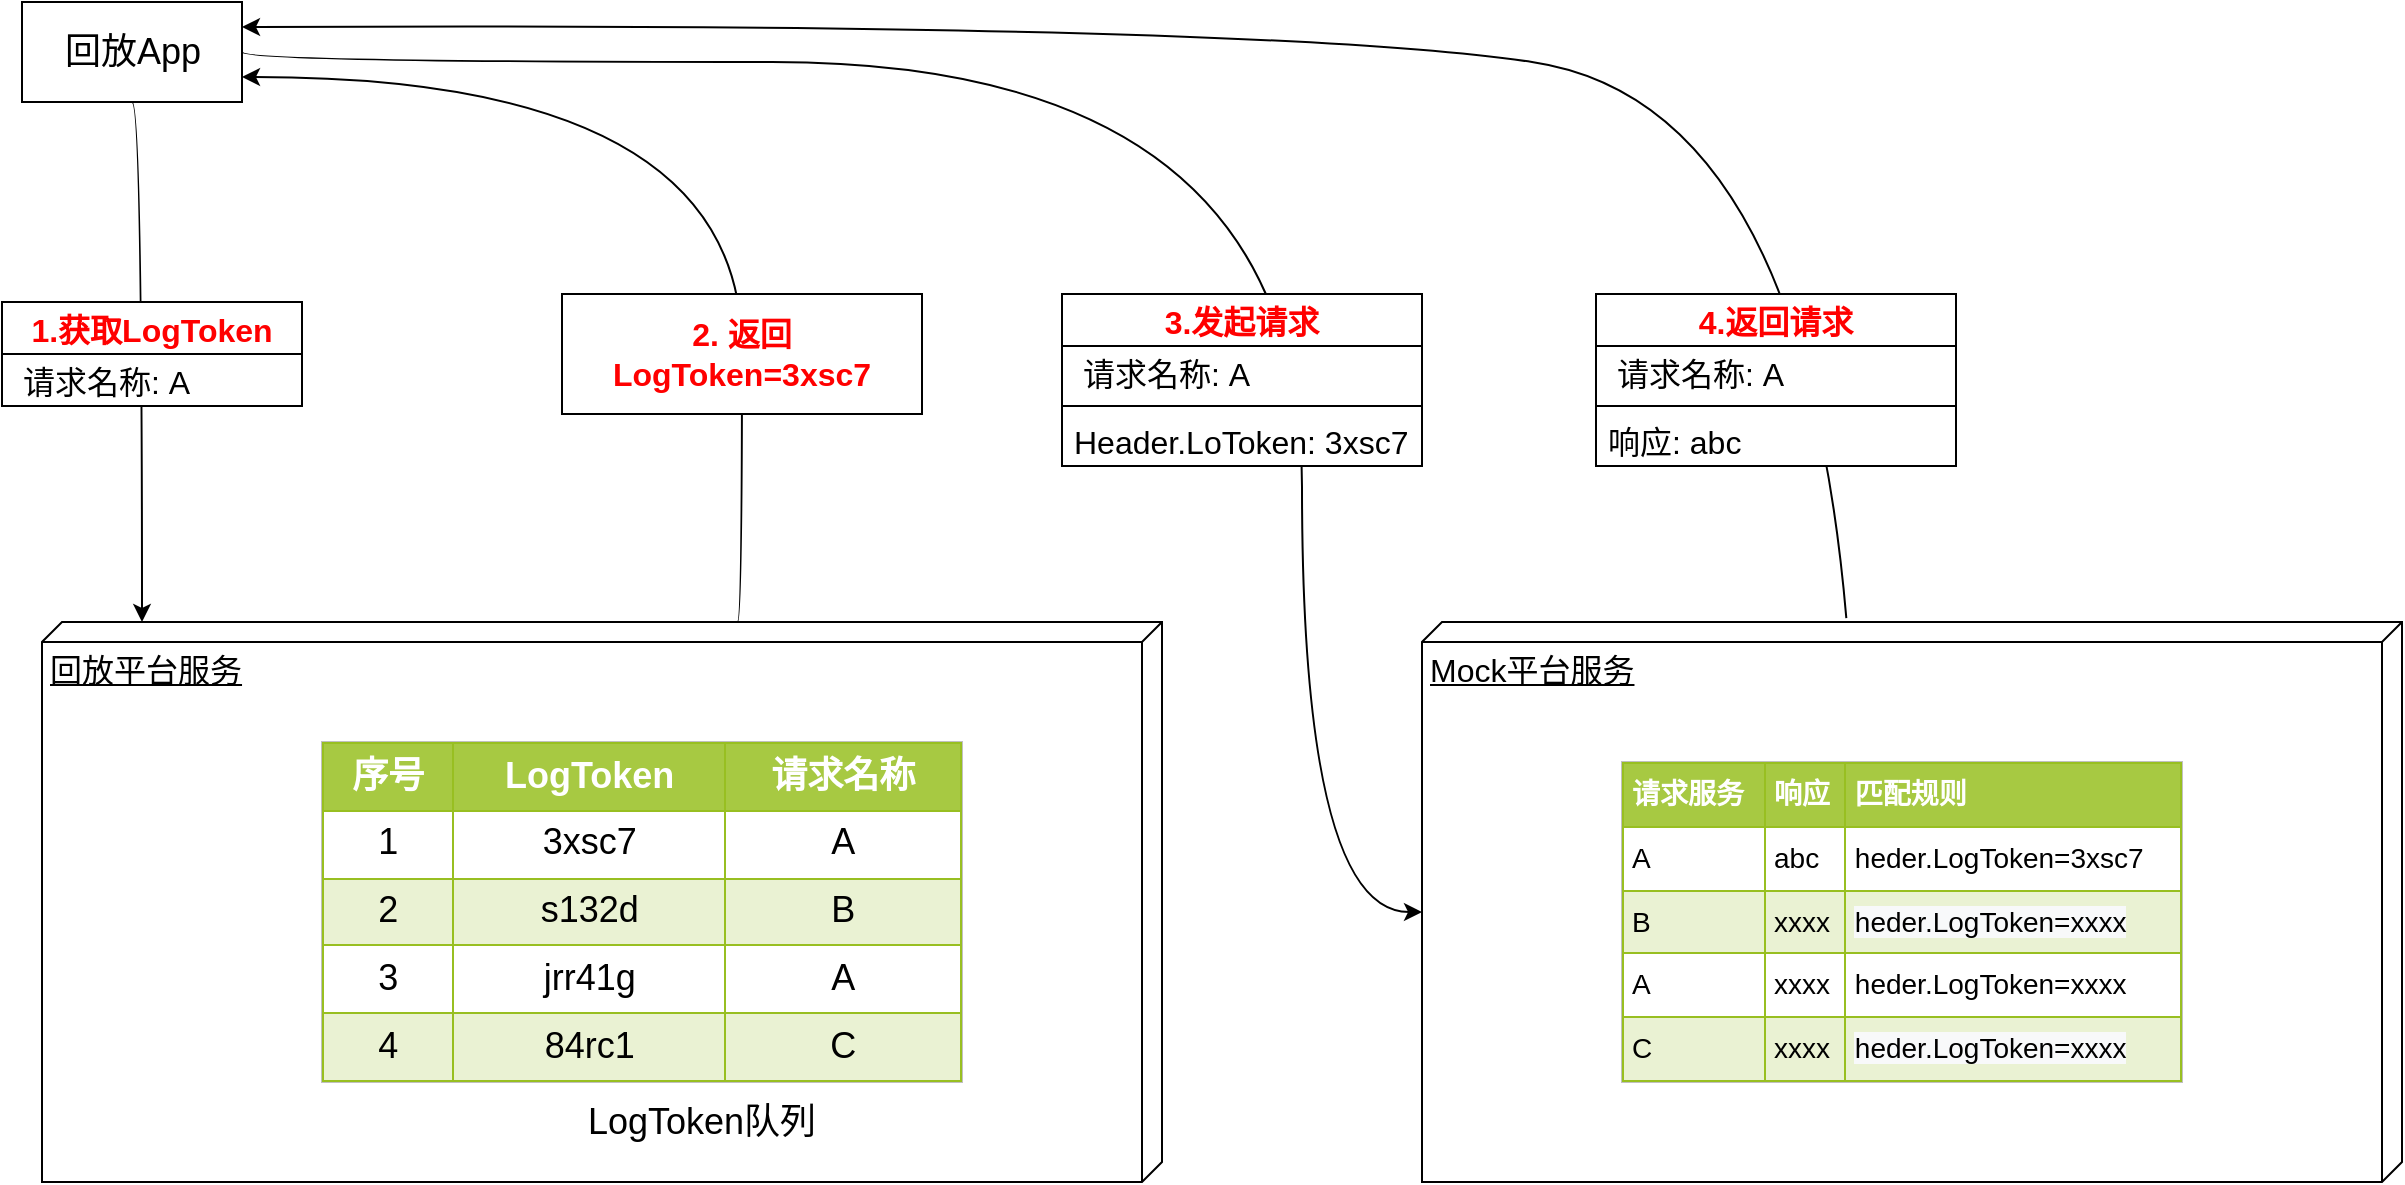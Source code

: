 <mxfile version="20.0.4" type="github">
  <diagram id="XGdQ6YxJnlsyfH55UFK4" name="Page-1">
    <mxGraphModel dx="1645" dy="1014" grid="1" gridSize="10" guides="1" tooltips="1" connect="1" arrows="1" fold="1" page="1" pageScale="1" pageWidth="827" pageHeight="1169" math="0" shadow="0">
      <root>
        <mxCell id="0" />
        <mxCell id="1" parent="0" />
        <mxCell id="3M25qD8F63HRG9UIUaZJ-57" value="Mock平台服务" style="verticalAlign=top;align=left;spacingTop=8;spacingLeft=2;spacingRight=12;shape=cube;size=10;direction=south;fontStyle=4;html=1;rounded=0;glass=0;sketch=0;fontSize=16;fillColor=#FFFFFF;" vertex="1" parent="1">
          <mxGeometry x="740" y="380" width="490" height="280" as="geometry" />
        </mxCell>
        <mxCell id="3M25qD8F63HRG9UIUaZJ-54" value="回放平台服务" style="verticalAlign=top;align=left;spacingTop=8;spacingLeft=2;spacingRight=12;shape=cube;size=10;direction=south;fontStyle=4;html=1;rounded=0;glass=0;sketch=0;fontSize=16;fillColor=#FFFFFF;" vertex="1" parent="1">
          <mxGeometry x="50" y="380" width="560" height="280" as="geometry" />
        </mxCell>
        <mxCell id="3M25qD8F63HRG9UIUaZJ-24" value="&lt;table border=&quot;1&quot; width=&quot;100%&quot; height=&quot;100%&quot; cellpadding=&quot;4&quot; style=&quot;width:100%;height:100%;border-collapse:collapse;&quot;&gt;&lt;tbody&gt;&lt;tr style=&quot;background-color:#A7C942;color:#ffffff;border:1px solid #98bf21;&quot;&gt;&lt;th&gt;序号&lt;/th&gt;&lt;th&gt;LogToken&lt;/th&gt;&lt;th&gt;请求名称&lt;/th&gt;&lt;/tr&gt;&lt;tr style=&quot;border:1px solid #98bf21;&quot;&gt;&lt;td&gt;1&lt;/td&gt;&lt;td&gt;3xsc7&lt;/td&gt;&lt;td&gt;A&lt;/td&gt;&lt;/tr&gt;&lt;tr style=&quot;background-color:#EAF2D3;border:1px solid #98bf21;&quot;&gt;&lt;td&gt;2&lt;/td&gt;&lt;td&gt;s132d&lt;/td&gt;&lt;td&gt;B&lt;/td&gt;&lt;/tr&gt;&lt;tr style=&quot;border:1px solid #98bf21;&quot;&gt;&lt;td&gt;3&lt;/td&gt;&lt;td&gt;jrr41g&lt;/td&gt;&lt;td&gt;A&lt;/td&gt;&lt;/tr&gt;&lt;tr style=&quot;background-color:#EAF2D3;border:1px solid #98bf21;&quot;&gt;&lt;td&gt;4&lt;/td&gt;&lt;td&gt;84rc1&lt;/td&gt;&lt;td&gt;C&lt;/td&gt;&lt;/tr&gt;&lt;/tbody&gt;&lt;/table&gt;" style="text;html=1;strokeColor=#c0c0c0;fillColor=#ffffff;overflow=fill;rounded=0;fontSize=18;align=center;" vertex="1" parent="1">
          <mxGeometry x="190" y="440" width="320" height="170" as="geometry" />
        </mxCell>
        <mxCell id="3M25qD8F63HRG9UIUaZJ-39" value="回放App" style="html=1;fontSize=18;" vertex="1" parent="1">
          <mxGeometry x="40" y="70" width="110" height="50" as="geometry" />
        </mxCell>
        <mxCell id="3M25qD8F63HRG9UIUaZJ-42" value="" style="curved=1;endArrow=classic;html=1;rounded=0;fontSize=18;strokeColor=default;edgeStyle=orthogonalEdgeStyle;exitX=0.5;exitY=1;exitDx=0;exitDy=0;" edge="1" parent="1" source="3M25qD8F63HRG9UIUaZJ-39" target="3M25qD8F63HRG9UIUaZJ-54">
          <mxGeometry width="50" height="50" relative="1" as="geometry">
            <mxPoint x="120" y="350" as="sourcePoint" />
            <mxPoint x="210" y="515" as="targetPoint" />
            <Array as="points">
              <mxPoint x="100" y="120" />
            </Array>
          </mxGeometry>
        </mxCell>
        <mxCell id="3M25qD8F63HRG9UIUaZJ-44" value="LogToken队列" style="text;html=1;strokeColor=none;fillColor=none;align=center;verticalAlign=middle;whiteSpace=wrap;rounded=0;fontSize=18;" vertex="1" parent="1">
          <mxGeometry x="290" y="610" width="180" height="40" as="geometry" />
        </mxCell>
        <mxCell id="3M25qD8F63HRG9UIUaZJ-46" value="" style="curved=1;endArrow=classic;html=1;rounded=1;fontSize=18;strokeColor=default;edgeStyle=orthogonalEdgeStyle;entryX=1;entryY=0.75;entryDx=0;entryDy=0;exitX=0;exitY=0.379;exitDx=0;exitDy=0;exitPerimeter=0;" edge="1" parent="1" source="3M25qD8F63HRG9UIUaZJ-54" target="3M25qD8F63HRG9UIUaZJ-39">
          <mxGeometry width="50" height="50" relative="1" as="geometry">
            <mxPoint x="420" y="430" as="sourcePoint" />
            <mxPoint x="360" y="290" as="targetPoint" />
            <Array as="points">
              <mxPoint x="400" y="380" />
              <mxPoint x="400" y="108" />
            </Array>
          </mxGeometry>
        </mxCell>
        <mxCell id="3M25qD8F63HRG9UIUaZJ-31" value="1.获取LogToken" style="swimlane;fontStyle=1;align=center;verticalAlign=middle;childLayout=stackLayout;horizontal=1;startSize=26;horizontalStack=0;resizeParent=1;resizeParentMax=0;resizeLast=0;collapsible=1;marginBottom=0;fontSize=16;fillColor=#FFFFFF;rounded=0;glass=0;sketch=0;swimlaneFillColor=default;fontColor=#FF0000;" vertex="1" parent="1">
          <mxGeometry x="30" y="220" width="150" height="52" as="geometry" />
        </mxCell>
        <mxCell id="3M25qD8F63HRG9UIUaZJ-32" value=" 请求名称: A" style="text;strokeColor=none;fillColor=none;align=left;verticalAlign=middle;spacingLeft=4;spacingRight=4;overflow=hidden;rotatable=0;points=[[0,0.5],[1,0.5]];portConstraint=eastwest;fontSize=16;" vertex="1" parent="3M25qD8F63HRG9UIUaZJ-31">
          <mxGeometry y="26" width="150" height="26" as="geometry" />
        </mxCell>
        <mxCell id="3M25qD8F63HRG9UIUaZJ-47" value="&lt;font color=&quot;#ff0000&quot; style=&quot;font-size: 16px;&quot;&gt;&lt;b&gt;&lt;font style=&quot;font-size: 16px;&quot;&gt;2. 返回&lt;/font&gt;LogToken=3xsc7&lt;/b&gt;&lt;/font&gt;" style="rounded=0;whiteSpace=wrap;html=1;glass=0;sketch=0;fontSize=14;fillColor=#FFFFFF;" vertex="1" parent="1">
          <mxGeometry x="310" y="216" width="180" height="60" as="geometry" />
        </mxCell>
        <mxCell id="3M25qD8F63HRG9UIUaZJ-52" value="&lt;table border=&quot;1&quot; width=&quot;100%&quot; height=&quot;100%&quot; cellpadding=&quot;4&quot; style=&quot;width:100%;height:100%;border-collapse:collapse;&quot;&gt;&lt;tbody&gt;&lt;tr style=&quot;background-color:#A7C942;color:#ffffff;border:1px solid #98bf21;&quot;&gt;&lt;th align=&quot;left&quot;&gt;请求服务&lt;/th&gt;&lt;th align=&quot;left&quot;&gt;响应&lt;/th&gt;&lt;th align=&quot;left&quot;&gt;匹配规则&lt;/th&gt;&lt;/tr&gt;&lt;tr style=&quot;border:1px solid #98bf21;&quot;&gt;&lt;td&gt;A&lt;/td&gt;&lt;td&gt;abc&lt;/td&gt;&lt;td&gt;heder.LogToken=3xsc7&lt;/td&gt;&lt;/tr&gt;&lt;tr style=&quot;background-color:#EAF2D3;border:1px solid #98bf21;&quot;&gt;&lt;td&gt;B&lt;/td&gt;&lt;td&gt;xxxx&lt;/td&gt;&lt;td&gt;&lt;span style=&quot;background-color: rgb(248, 249, 250);&quot;&gt;heder.LogToken=xxxx&lt;/span&gt;&lt;br&gt;&lt;/td&gt;&lt;/tr&gt;&lt;tr style=&quot;border:1px solid #98bf21;&quot;&gt;&lt;td&gt;A&lt;/td&gt;&lt;td&gt;xxxx&lt;/td&gt;&lt;td&gt;heder.LogToken=xxxx&lt;/td&gt;&lt;/tr&gt;&lt;tr style=&quot;background-color:#EAF2D3;border:1px solid #98bf21;&quot;&gt;&lt;td&gt;C&lt;/td&gt;&lt;td&gt;xxxx&lt;/td&gt;&lt;td&gt;&lt;span style=&quot;background-color: rgb(248, 249, 250);&quot;&gt;heder.LogToken=xxxx&lt;/span&gt;&lt;br&gt;&lt;/td&gt;&lt;/tr&gt;&lt;/tbody&gt;&lt;/table&gt;" style="text;html=1;strokeColor=#c0c0c0;fillColor=#ffffff;overflow=fill;rounded=0;glass=0;sketch=0;fontSize=14;" vertex="1" parent="1">
          <mxGeometry x="840" y="450" width="280" height="160" as="geometry" />
        </mxCell>
        <mxCell id="3M25qD8F63HRG9UIUaZJ-53" value="" style="endArrow=classic;html=1;rounded=1;fontSize=16;strokeColor=default;curved=1;exitX=1;exitY=0.5;exitDx=0;exitDy=0;entryX=0;entryY=0;entryDx=145;entryDy=490;edgeStyle=orthogonalEdgeStyle;entryPerimeter=0;" edge="1" parent="1" source="3M25qD8F63HRG9UIUaZJ-39" target="3M25qD8F63HRG9UIUaZJ-57">
          <mxGeometry width="50" height="50" relative="1" as="geometry">
            <mxPoint x="360" y="110" as="sourcePoint" />
            <mxPoint x="410" y="60" as="targetPoint" />
            <Array as="points">
              <mxPoint x="150" y="100" />
              <mxPoint x="680" y="100" />
              <mxPoint x="680" y="525" />
            </Array>
          </mxGeometry>
        </mxCell>
        <mxCell id="3M25qD8F63HRG9UIUaZJ-60" value="3.发起请求" style="swimlane;fontStyle=1;align=center;verticalAlign=middle;childLayout=stackLayout;horizontal=1;startSize=26;horizontalStack=0;resizeParent=1;resizeParentMax=0;resizeLast=0;collapsible=1;marginBottom=0;fontSize=16;fillColor=#FFFFFF;rounded=0;glass=0;sketch=0;swimlaneFillColor=default;fontColor=#FF0000;" vertex="1" parent="1">
          <mxGeometry x="560" y="216" width="180" height="86" as="geometry" />
        </mxCell>
        <mxCell id="3M25qD8F63HRG9UIUaZJ-61" value=" 请求名称: A" style="text;strokeColor=none;fillColor=none;align=left;verticalAlign=middle;spacingLeft=4;spacingRight=4;overflow=hidden;rotatable=0;points=[[0,0.5],[1,0.5]];portConstraint=eastwest;fontSize=16;" vertex="1" parent="3M25qD8F63HRG9UIUaZJ-60">
          <mxGeometry y="26" width="180" height="26" as="geometry" />
        </mxCell>
        <mxCell id="3M25qD8F63HRG9UIUaZJ-62" value="" style="line;strokeWidth=1;fillColor=none;align=left;verticalAlign=middle;spacingTop=-1;spacingLeft=3;spacingRight=3;rotatable=0;labelPosition=right;points=[];portConstraint=eastwest;fontSize=18;" vertex="1" parent="3M25qD8F63HRG9UIUaZJ-60">
          <mxGeometry y="52" width="180" height="8" as="geometry" />
        </mxCell>
        <mxCell id="3M25qD8F63HRG9UIUaZJ-63" value="Header.LoToken: 3xsc7" style="text;strokeColor=none;fillColor=none;align=left;verticalAlign=middle;spacingLeft=4;spacingRight=4;overflow=hidden;rotatable=0;points=[[0,0.5],[1,0.5]];portConstraint=eastwest;fontSize=16;" vertex="1" parent="3M25qD8F63HRG9UIUaZJ-60">
          <mxGeometry y="60" width="180" height="26" as="geometry" />
        </mxCell>
        <mxCell id="3M25qD8F63HRG9UIUaZJ-65" value="" style="curved=1;endArrow=classic;html=1;rounded=1;fontSize=16;fontColor=#FF0000;strokeColor=default;entryX=1;entryY=0.25;entryDx=0;entryDy=0;exitX=-0.007;exitY=0.567;exitDx=0;exitDy=0;exitPerimeter=0;" edge="1" parent="1" source="3M25qD8F63HRG9UIUaZJ-57" target="3M25qD8F63HRG9UIUaZJ-39">
          <mxGeometry width="50" height="50" relative="1" as="geometry">
            <mxPoint x="1000" y="350" as="sourcePoint" />
            <mxPoint x="710" y="80" as="targetPoint" />
            <Array as="points">
              <mxPoint x="930" y="120" />
              <mxPoint x="660" y="80" />
            </Array>
          </mxGeometry>
        </mxCell>
        <mxCell id="3M25qD8F63HRG9UIUaZJ-67" value="4.返回请求" style="swimlane;fontStyle=1;align=center;verticalAlign=middle;childLayout=stackLayout;horizontal=1;startSize=26;horizontalStack=0;resizeParent=1;resizeParentMax=0;resizeLast=0;collapsible=1;marginBottom=0;fontSize=16;fillColor=#FFFFFF;rounded=0;glass=0;sketch=0;swimlaneFillColor=default;fontColor=#FF0000;" vertex="1" parent="1">
          <mxGeometry x="827" y="216" width="180" height="86" as="geometry" />
        </mxCell>
        <mxCell id="3M25qD8F63HRG9UIUaZJ-68" value=" 请求名称: A" style="text;strokeColor=none;fillColor=none;align=left;verticalAlign=middle;spacingLeft=4;spacingRight=4;overflow=hidden;rotatable=0;points=[[0,0.5],[1,0.5]];portConstraint=eastwest;fontSize=16;" vertex="1" parent="3M25qD8F63HRG9UIUaZJ-67">
          <mxGeometry y="26" width="180" height="26" as="geometry" />
        </mxCell>
        <mxCell id="3M25qD8F63HRG9UIUaZJ-69" value="" style="line;strokeWidth=1;fillColor=none;align=left;verticalAlign=middle;spacingTop=-1;spacingLeft=3;spacingRight=3;rotatable=0;labelPosition=right;points=[];portConstraint=eastwest;fontSize=18;" vertex="1" parent="3M25qD8F63HRG9UIUaZJ-67">
          <mxGeometry y="52" width="180" height="8" as="geometry" />
        </mxCell>
        <mxCell id="3M25qD8F63HRG9UIUaZJ-70" value="响应: abc" style="text;strokeColor=none;fillColor=none;align=left;verticalAlign=middle;spacingLeft=4;spacingRight=4;overflow=hidden;rotatable=0;points=[[0,0.5],[1,0.5]];portConstraint=eastwest;fontSize=16;" vertex="1" parent="3M25qD8F63HRG9UIUaZJ-67">
          <mxGeometry y="60" width="180" height="26" as="geometry" />
        </mxCell>
      </root>
    </mxGraphModel>
  </diagram>
</mxfile>
